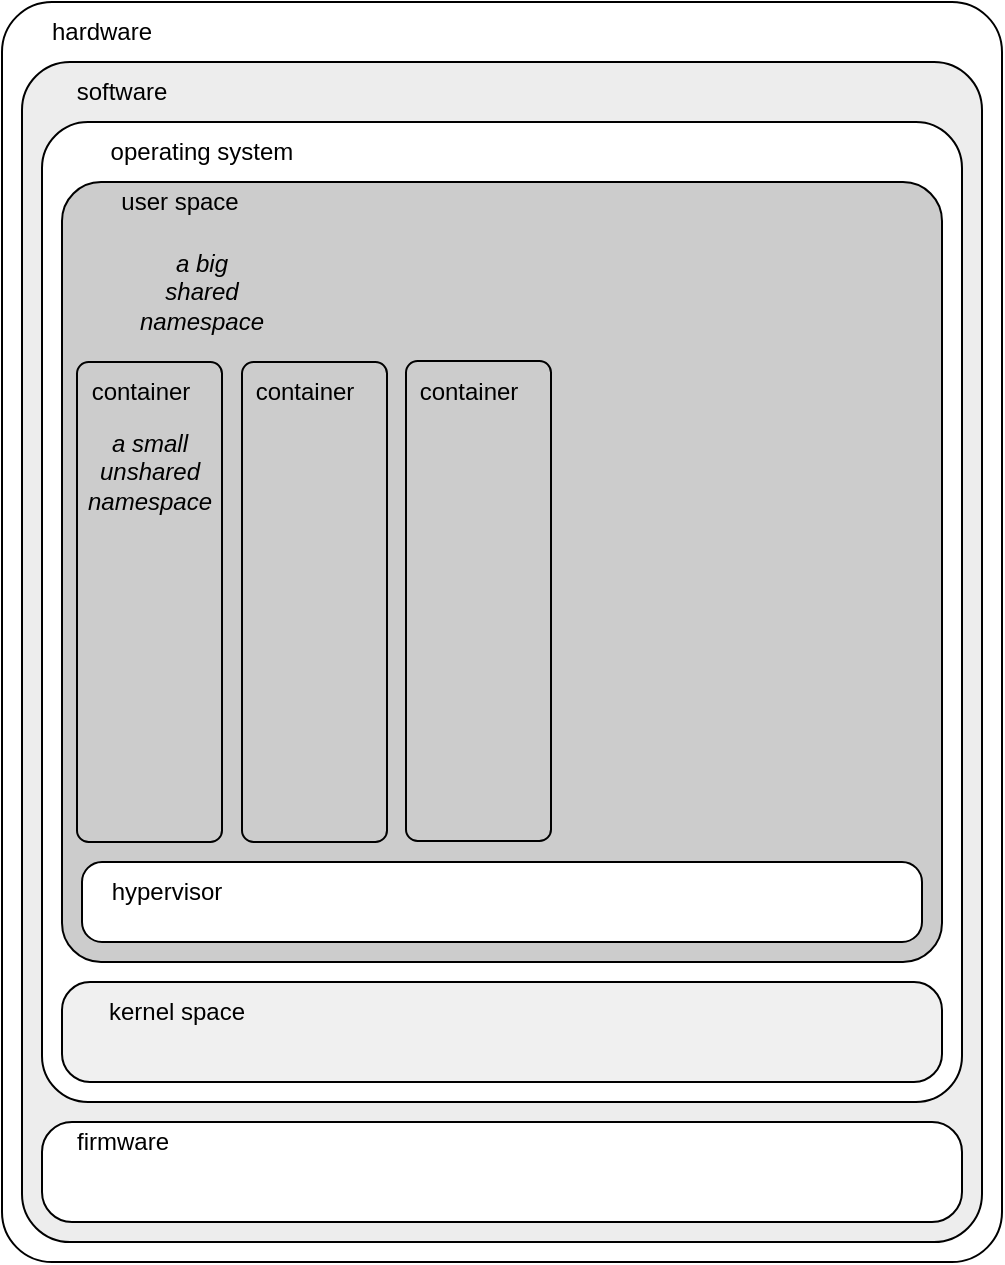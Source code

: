 <mxfile version="21.1.4" type="device">
  <diagram id="aZzCiTEgSDXypdaJf5oC" name="Page-1">
    <mxGraphModel dx="3279" dy="547" grid="1" gridSize="10" guides="1" tooltips="1" connect="1" arrows="1" fold="1" page="1" pageScale="1" pageWidth="827" pageHeight="1169" math="0" shadow="0">
      <root>
        <mxCell id="0" />
        <mxCell id="1" parent="0" />
        <mxCell id="qcJDbEwE1XpdXQrslt51-1" value="" style="rounded=1;whiteSpace=wrap;html=1;arcSize=5;imageHeight=24;" parent="1" vertex="1">
          <mxGeometry x="-2460" y="220" width="500" height="630" as="geometry" />
        </mxCell>
        <mxCell id="qcJDbEwE1XpdXQrslt51-2" value="" style="rounded=1;whiteSpace=wrap;html=1;arcSize=5;fillColor=#EDEDED;" parent="1" vertex="1">
          <mxGeometry x="-2450" y="250" width="480" height="590" as="geometry" />
        </mxCell>
        <mxCell id="qcJDbEwE1XpdXQrslt51-55" value="" style="rounded=1;whiteSpace=wrap;html=1;arcSize=5;" parent="1" vertex="1">
          <mxGeometry x="-2440" y="280" width="460" height="490" as="geometry" />
        </mxCell>
        <mxCell id="qcJDbEwE1XpdXQrslt51-10" value="" style="rounded=1;whiteSpace=wrap;html=1;arcSize=5;fillColor=#CCCCCC;" parent="1" vertex="1">
          <mxGeometry x="-2430" y="310" width="440" height="390" as="geometry" />
        </mxCell>
        <mxCell id="qcJDbEwE1XpdXQrslt51-26" value="" style="rounded=1;whiteSpace=wrap;html=1;arcSize=30;imageHeight=24;" parent="1" vertex="1">
          <mxGeometry x="-2440" y="780" width="460" height="50" as="geometry" />
        </mxCell>
        <mxCell id="qcJDbEwE1XpdXQrslt51-6" value="" style="rounded=1;whiteSpace=wrap;html=1;arcSize=28;imageHeight=24;fillColor=#F0F0F0;" parent="1" vertex="1">
          <mxGeometry x="-2430" y="710" width="440" height="50" as="geometry" />
        </mxCell>
        <mxCell id="qcJDbEwE1XpdXQrslt51-17" value="kernel space" style="text;html=1;strokeColor=none;fillColor=none;align=center;verticalAlign=middle;whiteSpace=wrap;rounded=0;" parent="1" vertex="1">
          <mxGeometry x="-2415" y="710" width="85" height="30" as="geometry" />
        </mxCell>
        <mxCell id="qcJDbEwE1XpdXQrslt51-24" value="software" style="text;html=1;strokeColor=none;fillColor=none;align=center;verticalAlign=middle;whiteSpace=wrap;rounded=0;" parent="1" vertex="1">
          <mxGeometry x="-2430" y="250" width="60" height="30" as="geometry" />
        </mxCell>
        <mxCell id="qcJDbEwE1XpdXQrslt51-25" value="hardware" style="text;html=1;strokeColor=none;fillColor=none;align=center;verticalAlign=middle;whiteSpace=wrap;rounded=0;" parent="1" vertex="1">
          <mxGeometry x="-2440" y="220" width="60" height="30" as="geometry" />
        </mxCell>
        <mxCell id="qcJDbEwE1XpdXQrslt51-54" value="firmware" style="text;html=1;strokeColor=none;fillColor=none;align=center;verticalAlign=middle;whiteSpace=wrap;rounded=0;" parent="1" vertex="1">
          <mxGeometry x="-2437.5" y="780" width="75" height="20" as="geometry" />
        </mxCell>
        <mxCell id="jprQ5lEr49byNqmnvGfp-2" value="" style="rounded=1;whiteSpace=wrap;html=1;arcSize=25;imageHeight=24;" parent="1" vertex="1">
          <mxGeometry x="-2420" y="650" width="420" height="40" as="geometry" />
        </mxCell>
        <mxCell id="jprQ5lEr49byNqmnvGfp-27" value="" style="group" parent="1" vertex="1" connectable="0">
          <mxGeometry x="-2410" y="390" width="142.5" height="255" as="geometry" />
        </mxCell>
        <mxCell id="qEZxZb18fNbEGhvGFvHe-15" value="" style="rounded=1;whiteSpace=wrap;html=1;arcSize=8;fillColor=#CCCCCC;" parent="jprQ5lEr49byNqmnvGfp-27" vertex="1">
          <mxGeometry x="-12.5" y="10" width="72.5" height="240" as="geometry" />
        </mxCell>
        <mxCell id="qEZxZb18fNbEGhvGFvHe-16" value="container" style="text;html=1;strokeColor=none;fillColor=none;align=center;verticalAlign=middle;whiteSpace=wrap;rounded=0;" parent="jprQ5lEr49byNqmnvGfp-27" vertex="1">
          <mxGeometry x="-12.5" y="10" width="62.5" height="30" as="geometry" />
        </mxCell>
        <mxCell id="xnJdMDvUuJogfTY9Iy2K-1" value="" style="rounded=1;whiteSpace=wrap;html=1;arcSize=8;fillColor=#CCCCCC;" parent="jprQ5lEr49byNqmnvGfp-27" vertex="1">
          <mxGeometry x="70" y="10" width="72.5" height="240" as="geometry" />
        </mxCell>
        <mxCell id="xnJdMDvUuJogfTY9Iy2K-2" value="container" style="text;html=1;strokeColor=none;fillColor=none;align=center;verticalAlign=middle;whiteSpace=wrap;rounded=0;" parent="jprQ5lEr49byNqmnvGfp-27" vertex="1">
          <mxGeometry x="70" y="10" width="62.5" height="30" as="geometry" />
        </mxCell>
        <mxCell id="-j72gBe9UvzGp3EUysmP-2" value="&lt;i&gt;a small unshared namespace&lt;/i&gt;" style="text;html=1;strokeColor=none;fillColor=none;align=center;verticalAlign=middle;whiteSpace=wrap;rounded=0;" vertex="1" parent="jprQ5lEr49byNqmnvGfp-27">
          <mxGeometry x="-6.25" y="40" width="60" height="50" as="geometry" />
        </mxCell>
        <mxCell id="jprQ5lEr49byNqmnvGfp-61" value="user space" style="text;html=1;strokeColor=none;fillColor=none;align=center;verticalAlign=middle;whiteSpace=wrap;rounded=0;" parent="1" vertex="1">
          <mxGeometry x="-2410" y="310" width="77.5" height="20" as="geometry" />
        </mxCell>
        <mxCell id="jprQ5lEr49byNqmnvGfp-62" value="hypervisor" style="text;html=1;strokeColor=none;fillColor=none;align=center;verticalAlign=middle;whiteSpace=wrap;rounded=0;" parent="1" vertex="1">
          <mxGeometry x="-2420" y="650" width="85" height="30" as="geometry" />
        </mxCell>
        <mxCell id="qEZxZb18fNbEGhvGFvHe-1" value="operating system" style="text;html=1;strokeColor=none;fillColor=none;align=center;verticalAlign=middle;whiteSpace=wrap;rounded=0;" parent="1" vertex="1">
          <mxGeometry x="-2415" y="280" width="110" height="30" as="geometry" />
        </mxCell>
        <mxCell id="xnJdMDvUuJogfTY9Iy2K-3" value="" style="rounded=1;whiteSpace=wrap;html=1;arcSize=8;fillColor=#CCCCCC;" parent="1" vertex="1">
          <mxGeometry x="-2258" y="399.5" width="72.5" height="240" as="geometry" />
        </mxCell>
        <mxCell id="xnJdMDvUuJogfTY9Iy2K-4" value="container" style="text;html=1;strokeColor=none;fillColor=none;align=center;verticalAlign=middle;whiteSpace=wrap;rounded=0;" parent="1" vertex="1">
          <mxGeometry x="-2258" y="399.5" width="62.5" height="30" as="geometry" />
        </mxCell>
        <mxCell id="-j72gBe9UvzGp3EUysmP-1" value="&lt;i&gt;a big shared namespace&lt;/i&gt;" style="text;html=1;strokeColor=none;fillColor=none;align=center;verticalAlign=middle;whiteSpace=wrap;rounded=0;" vertex="1" parent="1">
          <mxGeometry x="-2390" y="340" width="60" height="50" as="geometry" />
        </mxCell>
      </root>
    </mxGraphModel>
  </diagram>
</mxfile>
